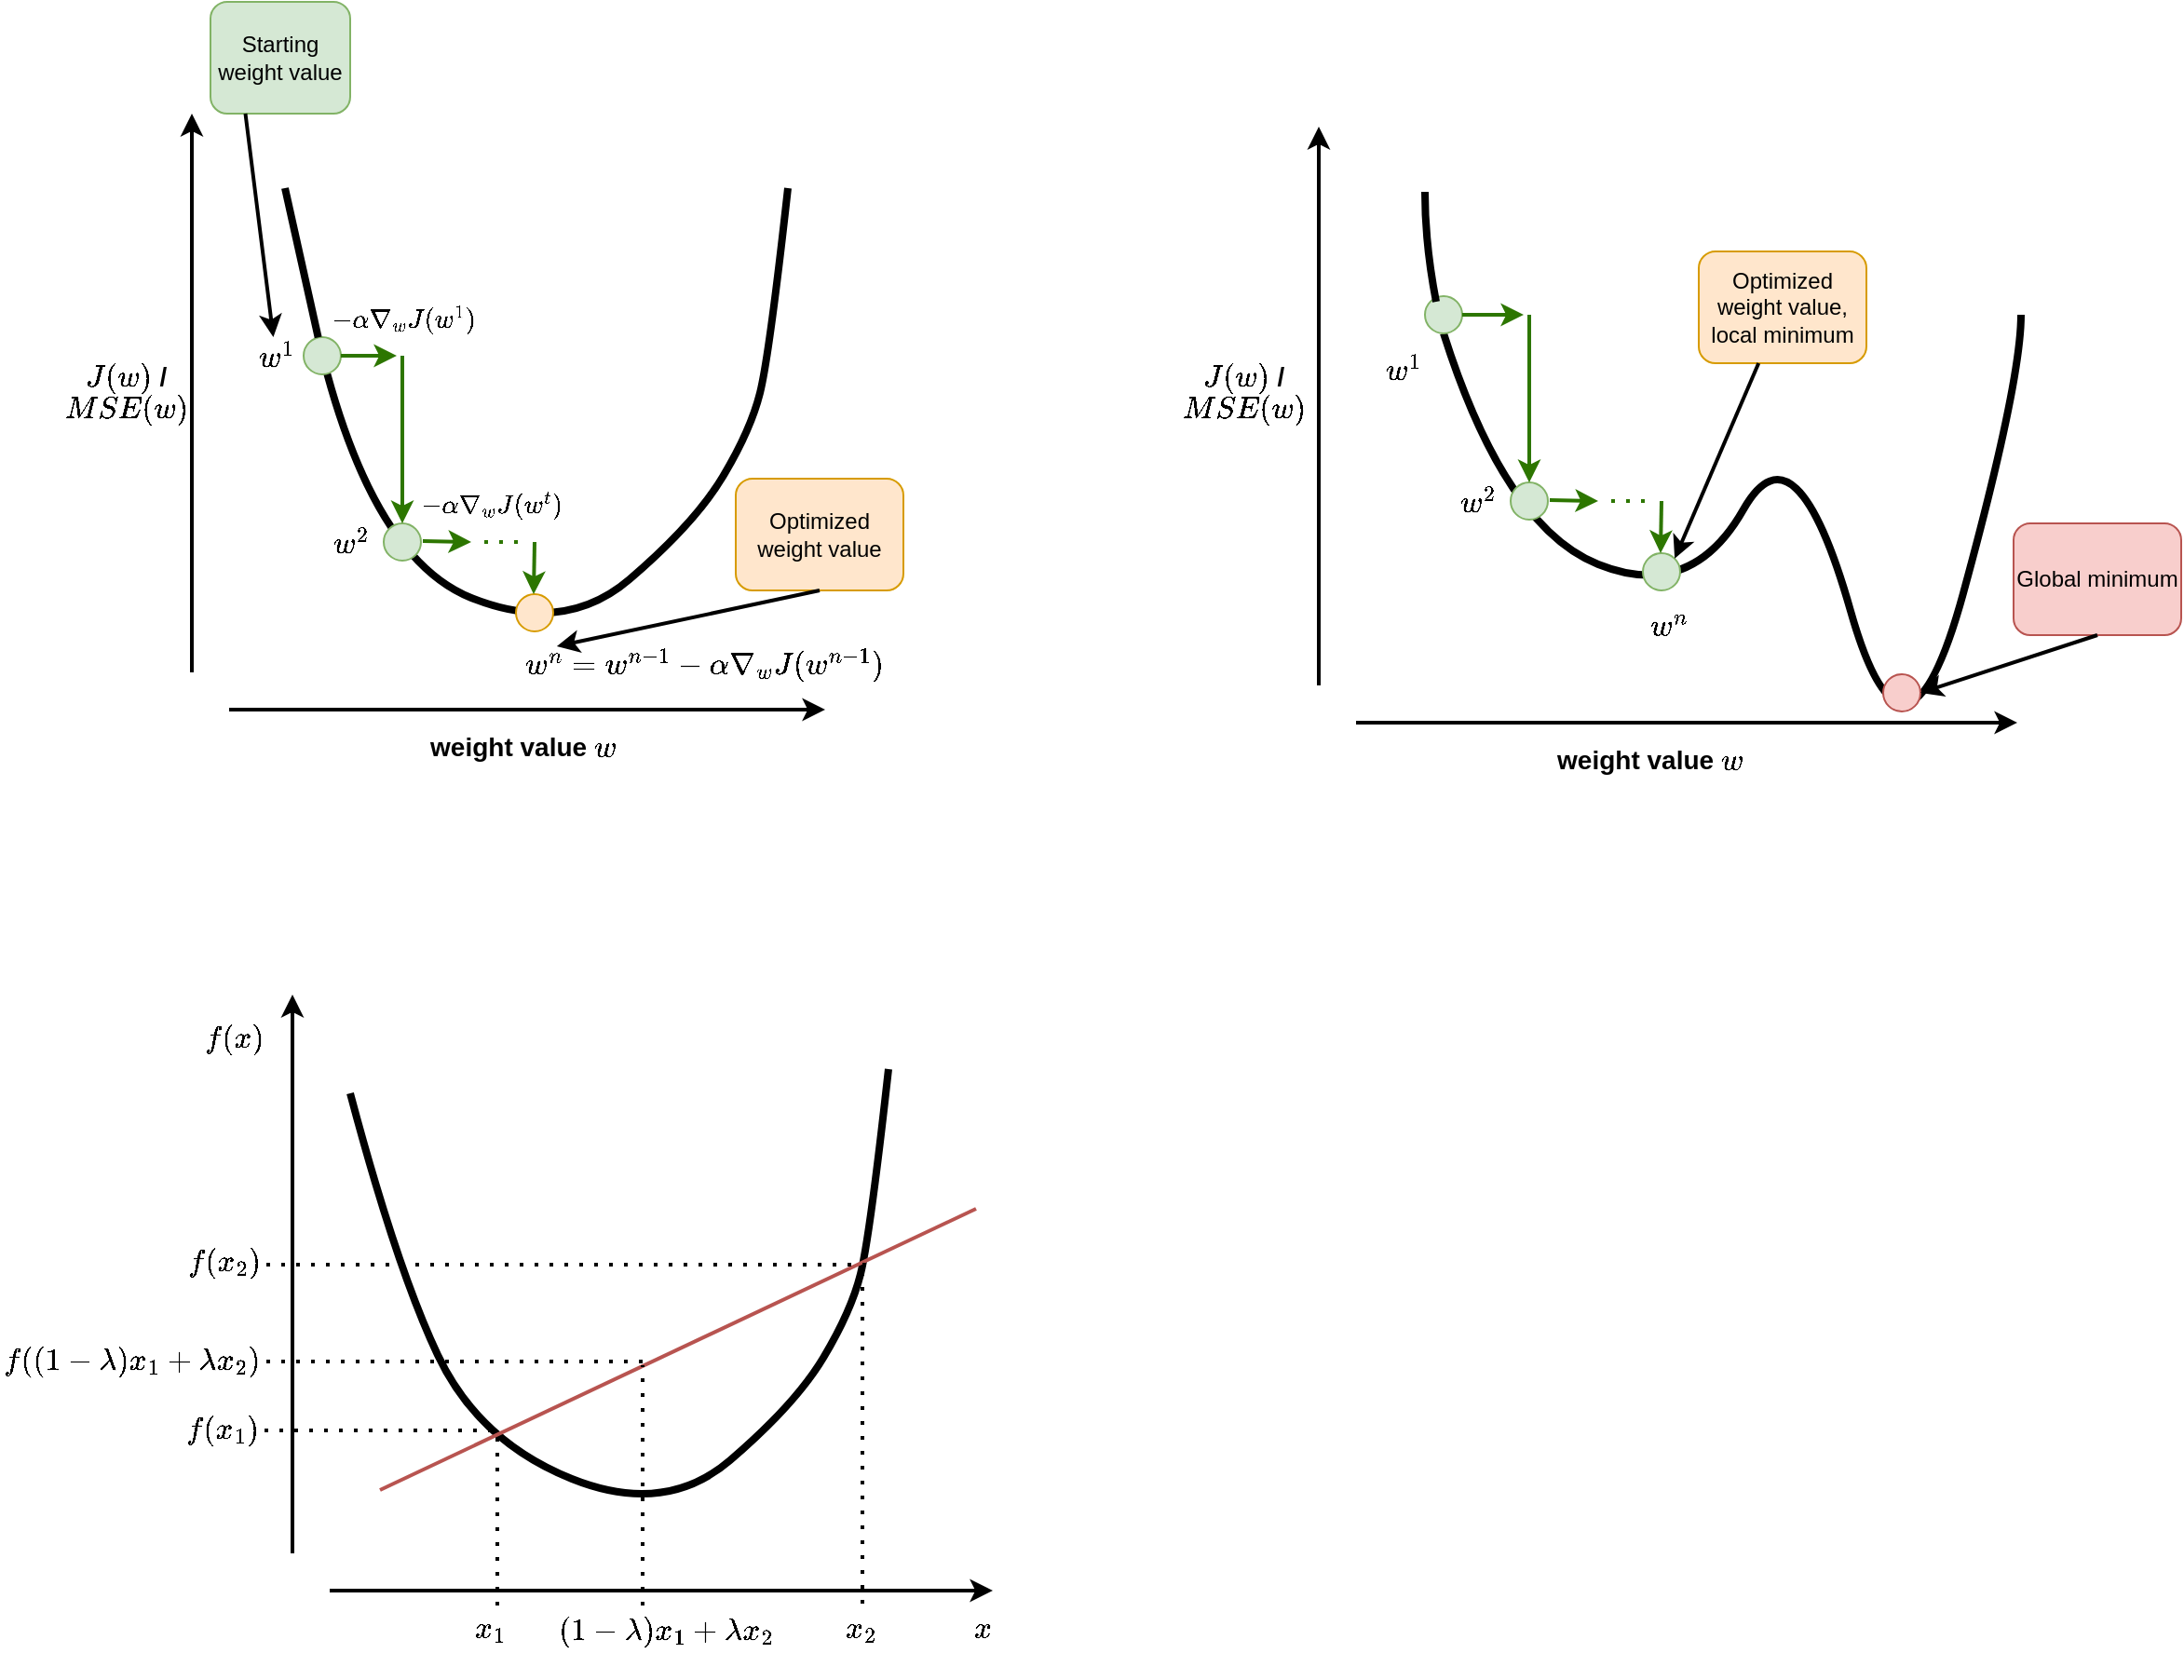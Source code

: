 <mxfile version="13.8.0" type="device"><diagram id="PL5fgw7cxpMyDK0fBGam" name="Page-1"><mxGraphModel dx="1494" dy="794" grid="0" gridSize="10" guides="1" tooltips="1" connect="1" arrows="1" fold="1" page="1" pageScale="1" pageWidth="1920" pageHeight="1200" math="1" shadow="0"><root><mxCell id="0"/><mxCell id="1" parent="0"/><mxCell id="TIYRYRD3yF5KOS8vQ_5J-1" value="" style="endArrow=classic;startArrow=none;html=1;startFill=0;strokeWidth=2;" parent="1" edge="1"><mxGeometry width="50" height="50" relative="1" as="geometry"><mxPoint x="170" y="540" as="sourcePoint"/><mxPoint x="170" y="240" as="targetPoint"/></mxGeometry></mxCell><mxCell id="TIYRYRD3yF5KOS8vQ_5J-2" value="" style="endArrow=classic;startArrow=none;html=1;startFill=0;strokeWidth=2;" parent="1" edge="1"><mxGeometry width="50" height="50" relative="1" as="geometry"><mxPoint x="190" y="560" as="sourcePoint"/><mxPoint x="510" y="560" as="targetPoint"/></mxGeometry></mxCell><mxCell id="TIYRYRD3yF5KOS8vQ_5J-5" value="" style="curved=1;endArrow=none;html=1;endFill=0;strokeWidth=4;" parent="1" source="TIYRYRD3yF5KOS8vQ_5J-9" edge="1"><mxGeometry width="50" height="50" relative="1" as="geometry"><mxPoint x="220" y="280" as="sourcePoint"/><mxPoint x="490" y="280" as="targetPoint"/><Array as="points"><mxPoint x="270" y="480"/><mxPoint x="370" y="520"/><mxPoint x="440" y="460"/><mxPoint x="470" y="410"/><mxPoint x="480" y="370"/></Array></mxGeometry></mxCell><mxCell id="TIYRYRD3yF5KOS8vQ_5J-7" value="&lt;b&gt;&lt;span style=&quot;font-size: 14px&quot;&gt;\(J(w)\) / \(MSE(w)\)&lt;br&gt;&lt;/span&gt;&lt;/b&gt;" style="text;html=1;strokeColor=none;fillColor=none;align=center;verticalAlign=middle;whiteSpace=wrap;rounded=0;" parent="1" vertex="1"><mxGeometry x="100" y="380" width="70" height="20" as="geometry"/></mxCell><mxCell id="TIYRYRD3yF5KOS8vQ_5J-8" value="&lt;font style=&quot;font-size: 14px&quot;&gt;&lt;b&gt;weight value&amp;nbsp;&lt;/b&gt;&lt;/font&gt;&lt;b style=&quot;font-size: 14px&quot;&gt;\(w\)&lt;/b&gt;" style="text;html=1;strokeColor=none;fillColor=none;align=center;verticalAlign=middle;whiteSpace=wrap;rounded=0;" parent="1" vertex="1"><mxGeometry x="273" y="570" width="150" height="20" as="geometry"/></mxCell><mxCell id="TIYRYRD3yF5KOS8vQ_5J-9" value="" style="ellipse;whiteSpace=wrap;html=1;aspect=fixed;fillColor=#d5e8d4;strokeColor=#82b366;" parent="1" vertex="1"><mxGeometry x="230" y="360" width="20" height="20" as="geometry"/></mxCell><mxCell id="TIYRYRD3yF5KOS8vQ_5J-10" value="" style="curved=1;endArrow=none;html=1;endFill=0;strokeWidth=4;" parent="1" target="TIYRYRD3yF5KOS8vQ_5J-9" edge="1"><mxGeometry width="50" height="50" relative="1" as="geometry"><mxPoint x="220" y="280" as="sourcePoint"/><mxPoint x="470" y="270" as="targetPoint"/><Array as="points"/></mxGeometry></mxCell><mxCell id="TIYRYRD3yF5KOS8vQ_5J-3" value="" style="ellipse;whiteSpace=wrap;html=1;aspect=fixed;fillColor=#d5e8d4;strokeColor=#82b366;" vertex="1" parent="1"><mxGeometry x="273" y="460" width="20" height="20" as="geometry"/></mxCell><mxCell id="TIYRYRD3yF5KOS8vQ_5J-4" value="" style="ellipse;whiteSpace=wrap;html=1;aspect=fixed;fillColor=#ffe6cc;strokeColor=#d79b00;" vertex="1" parent="1"><mxGeometry x="344" y="498" width="20" height="20" as="geometry"/></mxCell><mxCell id="TIYRYRD3yF5KOS8vQ_5J-6" value="" style="endArrow=classic;html=1;shadow=0;strokeWidth=2;exitX=1;exitY=0.5;exitDx=0;exitDy=0;fillColor=#60a917;strokeColor=#2D7600;" edge="1" parent="1" source="TIYRYRD3yF5KOS8vQ_5J-9"><mxGeometry width="50" height="50" relative="1" as="geometry"><mxPoint x="350" y="560" as="sourcePoint"/><mxPoint x="280" y="370" as="targetPoint"/></mxGeometry></mxCell><mxCell id="TIYRYRD3yF5KOS8vQ_5J-11" value="" style="endArrow=classic;html=1;shadow=0;strokeWidth=2;entryX=0.5;entryY=0;entryDx=0;entryDy=0;fillColor=#60a917;strokeColor=#2D7600;" edge="1" parent="1" target="TIYRYRD3yF5KOS8vQ_5J-3"><mxGeometry width="50" height="50" relative="1" as="geometry"><mxPoint x="283" y="370" as="sourcePoint"/><mxPoint x="400" y="290" as="targetPoint"/></mxGeometry></mxCell><mxCell id="TIYRYRD3yF5KOS8vQ_5J-12" value="" style="endArrow=classic;html=1;shadow=0;strokeWidth=2;exitX=1;exitY=0.5;exitDx=0;exitDy=0;fillColor=#60a917;strokeColor=#2D7600;" edge="1" parent="1"><mxGeometry width="50" height="50" relative="1" as="geometry"><mxPoint x="294" y="469.5" as="sourcePoint"/><mxPoint x="320" y="470" as="targetPoint"/></mxGeometry></mxCell><mxCell id="TIYRYRD3yF5KOS8vQ_5J-13" value="" style="endArrow=classic;html=1;shadow=0;strokeWidth=2;entryX=0.5;entryY=0;entryDx=0;entryDy=0;fillColor=#60a917;strokeColor=#2D7600;" edge="1" parent="1"><mxGeometry width="50" height="50" relative="1" as="geometry"><mxPoint x="354" y="470" as="sourcePoint"/><mxPoint x="353.5" y="498" as="targetPoint"/></mxGeometry></mxCell><mxCell id="TIYRYRD3yF5KOS8vQ_5J-15" value="&lt;font style=&quot;font-size: 14px&quot;&gt;&lt;b&gt;\(w^{1}\)&lt;/b&gt;&lt;/font&gt;" style="text;html=1;align=center;verticalAlign=middle;resizable=0;points=[];autosize=1;" vertex="1" parent="1"><mxGeometry x="180" y="360" width="70" height="20" as="geometry"/></mxCell><mxCell id="TIYRYRD3yF5KOS8vQ_5J-16" value="&lt;font style=&quot;font-size: 14px&quot;&gt;&lt;b&gt;\(w^{2}\)&lt;/b&gt;&lt;/font&gt;" style="text;html=1;align=center;verticalAlign=middle;resizable=0;points=[];autosize=1;" vertex="1" parent="1"><mxGeometry x="220" y="460" width="70" height="20" as="geometry"/></mxCell><mxCell id="TIYRYRD3yF5KOS8vQ_5J-17" value="&lt;font style=&quot;font-size: 14px&quot;&gt;&lt;b&gt;\(w^{n}=w^{n-1}-\alpha\nabla_{w}J(w^{n-1})\)&lt;/b&gt;&lt;/font&gt;" style="text;html=1;align=center;verticalAlign=middle;resizable=0;points=[];autosize=1;" vertex="1" parent="1"><mxGeometry x="290" y="526" width="310" height="20" as="geometry"/></mxCell><mxCell id="TIYRYRD3yF5KOS8vQ_5J-18" value="" style="endArrow=none;dashed=1;html=1;dashPattern=1 3;strokeWidth=2;shadow=0;fillColor=#60a917;strokeColor=#2D7600;" edge="1" parent="1"><mxGeometry width="50" height="50" relative="1" as="geometry"><mxPoint x="327" y="470" as="sourcePoint"/><mxPoint x="347" y="470" as="targetPoint"/></mxGeometry></mxCell><mxCell id="TIYRYRD3yF5KOS8vQ_5J-20" value="\(-\alpha \nabla_{w}J(w^1)\)" style="text;html=1;strokeColor=none;fillColor=none;align=center;verticalAlign=middle;whiteSpace=wrap;rounded=0;" vertex="1" parent="1"><mxGeometry x="156" y="340" width="256" height="20" as="geometry"/></mxCell><mxCell id="TIYRYRD3yF5KOS8vQ_5J-22" value="\(-\alpha \nabla_{w}J(w^t)\)" style="text;html=1;strokeColor=none;fillColor=none;align=center;verticalAlign=middle;whiteSpace=wrap;rounded=0;" vertex="1" parent="1"><mxGeometry x="203" y="440" width="256" height="20" as="geometry"/></mxCell><mxCell id="TIYRYRD3yF5KOS8vQ_5J-26" value="Starting weight value" style="rounded=1;whiteSpace=wrap;html=1;glass=0;shadow=0;fillColor=#d5e8d4;strokeColor=#82b366;" vertex="1" parent="1"><mxGeometry x="180" y="180" width="75" height="60" as="geometry"/></mxCell><mxCell id="TIYRYRD3yF5KOS8vQ_5J-27" value="" style="endArrow=classic;html=1;shadow=0;strokeWidth=2;exitX=0.25;exitY=1;exitDx=0;exitDy=0;" edge="1" parent="1" source="TIYRYRD3yF5KOS8vQ_5J-26" target="TIYRYRD3yF5KOS8vQ_5J-15"><mxGeometry width="50" height="50" relative="1" as="geometry"><mxPoint x="330" y="520" as="sourcePoint"/><mxPoint x="380" y="470" as="targetPoint"/></mxGeometry></mxCell><mxCell id="TIYRYRD3yF5KOS8vQ_5J-28" value="Optimized weight value" style="rounded=1;whiteSpace=wrap;html=1;glass=0;shadow=0;fillColor=#ffe6cc;strokeColor=#d79b00;" vertex="1" parent="1"><mxGeometry x="462" y="436" width="90" height="60" as="geometry"/></mxCell><mxCell id="TIYRYRD3yF5KOS8vQ_5J-29" value="" style="endArrow=classic;html=1;shadow=0;strokeWidth=2;exitX=0.5;exitY=1;exitDx=0;exitDy=0;entryX=0.245;entryY=0;entryDx=0;entryDy=0;entryPerimeter=0;" edge="1" parent="1" source="TIYRYRD3yF5KOS8vQ_5J-28" target="TIYRYRD3yF5KOS8vQ_5J-17"><mxGeometry width="50" height="50" relative="1" as="geometry"><mxPoint x="195" y="220" as="sourcePoint"/><mxPoint x="223.125" y="370" as="targetPoint"/></mxGeometry></mxCell><mxCell id="TIYRYRD3yF5KOS8vQ_5J-30" value="" style="endArrow=classic;startArrow=none;html=1;startFill=0;strokeWidth=2;" edge="1" parent="1"><mxGeometry width="50" height="50" relative="1" as="geometry"><mxPoint x="775" y="547" as="sourcePoint"/><mxPoint x="775" y="247" as="targetPoint"/></mxGeometry></mxCell><mxCell id="TIYRYRD3yF5KOS8vQ_5J-31" value="" style="endArrow=classic;startArrow=none;html=1;startFill=0;strokeWidth=2;" edge="1" parent="1"><mxGeometry width="50" height="50" relative="1" as="geometry"><mxPoint x="795" y="567" as="sourcePoint"/><mxPoint x="1150" y="567" as="targetPoint"/></mxGeometry></mxCell><mxCell id="TIYRYRD3yF5KOS8vQ_5J-32" value="" style="curved=1;endArrow=none;html=1;endFill=0;strokeWidth=4;exitX=0.5;exitY=1;exitDx=0;exitDy=0;" edge="1" parent="1" source="TIYRYRD3yF5KOS8vQ_5J-35"><mxGeometry width="50" height="50" relative="1" as="geometry"><mxPoint x="847.11" y="332.775" as="sourcePoint"/><mxPoint x="1152" y="348" as="targetPoint"/><Array as="points"><mxPoint x="875" y="462"/><mxPoint x="975" y="502"/><mxPoint x="1031" y="403"/><mxPoint x="1090" y="611"/><mxPoint x="1152" y="384"/></Array></mxGeometry></mxCell><mxCell id="TIYRYRD3yF5KOS8vQ_5J-34" value="&lt;font style=&quot;font-size: 14px&quot;&gt;&lt;b&gt;weight value&amp;nbsp;&lt;/b&gt;&lt;/font&gt;&lt;b style=&quot;font-size: 14px&quot;&gt;\(w\)&lt;/b&gt;" style="text;html=1;strokeColor=none;fillColor=none;align=center;verticalAlign=middle;whiteSpace=wrap;rounded=0;" vertex="1" parent="1"><mxGeometry x="878" y="577" width="150" height="20" as="geometry"/></mxCell><mxCell id="TIYRYRD3yF5KOS8vQ_5J-35" value="" style="ellipse;whiteSpace=wrap;html=1;aspect=fixed;fillColor=#d5e8d4;strokeColor=#82b366;" vertex="1" parent="1"><mxGeometry x="832" y="338" width="20" height="20" as="geometry"/></mxCell><mxCell id="TIYRYRD3yF5KOS8vQ_5J-36" value="" style="curved=1;endArrow=none;html=1;endFill=0;strokeWidth=4;" edge="1" parent="1"><mxGeometry width="50" height="50" relative="1" as="geometry"><mxPoint x="832" y="282" as="sourcePoint"/><mxPoint x="838" y="341" as="targetPoint"/><Array as="points"><mxPoint x="832" y="310"/></Array></mxGeometry></mxCell><mxCell id="TIYRYRD3yF5KOS8vQ_5J-37" value="" style="ellipse;whiteSpace=wrap;html=1;aspect=fixed;fillColor=#d5e8d4;strokeColor=#82b366;" vertex="1" parent="1"><mxGeometry x="878" y="438" width="20" height="20" as="geometry"/></mxCell><mxCell id="TIYRYRD3yF5KOS8vQ_5J-38" value="" style="ellipse;whiteSpace=wrap;html=1;aspect=fixed;fillColor=#d5e8d4;strokeColor=#82b366;" vertex="1" parent="1"><mxGeometry x="949" y="476" width="20" height="20" as="geometry"/></mxCell><mxCell id="TIYRYRD3yF5KOS8vQ_5J-39" value="" style="endArrow=classic;html=1;shadow=0;strokeWidth=2;exitX=1;exitY=0.5;exitDx=0;exitDy=0;fillColor=#60a917;strokeColor=#2D7600;" edge="1" parent="1" source="TIYRYRD3yF5KOS8vQ_5J-35"><mxGeometry width="50" height="50" relative="1" as="geometry"><mxPoint x="955" y="538" as="sourcePoint"/><mxPoint x="885" y="348" as="targetPoint"/></mxGeometry></mxCell><mxCell id="TIYRYRD3yF5KOS8vQ_5J-40" value="" style="endArrow=classic;html=1;shadow=0;strokeWidth=2;entryX=0.5;entryY=0;entryDx=0;entryDy=0;fillColor=#60a917;strokeColor=#2D7600;" edge="1" parent="1" target="TIYRYRD3yF5KOS8vQ_5J-37"><mxGeometry width="50" height="50" relative="1" as="geometry"><mxPoint x="888" y="348" as="sourcePoint"/><mxPoint x="1005" y="268" as="targetPoint"/></mxGeometry></mxCell><mxCell id="TIYRYRD3yF5KOS8vQ_5J-41" value="" style="endArrow=classic;html=1;shadow=0;strokeWidth=2;exitX=1;exitY=0.5;exitDx=0;exitDy=0;fillColor=#60a917;strokeColor=#2D7600;" edge="1" parent="1"><mxGeometry width="50" height="50" relative="1" as="geometry"><mxPoint x="899" y="447.5" as="sourcePoint"/><mxPoint x="925" y="448" as="targetPoint"/></mxGeometry></mxCell><mxCell id="TIYRYRD3yF5KOS8vQ_5J-42" value="" style="endArrow=classic;html=1;shadow=0;strokeWidth=2;entryX=0.5;entryY=0;entryDx=0;entryDy=0;fillColor=#60a917;strokeColor=#2D7600;" edge="1" parent="1"><mxGeometry width="50" height="50" relative="1" as="geometry"><mxPoint x="959" y="448" as="sourcePoint"/><mxPoint x="958.5" y="476" as="targetPoint"/></mxGeometry></mxCell><mxCell id="TIYRYRD3yF5KOS8vQ_5J-43" value="&lt;font style=&quot;font-size: 14px&quot;&gt;&lt;b&gt;\(w^{1}\)&lt;/b&gt;&lt;/font&gt;" style="text;html=1;align=center;verticalAlign=middle;resizable=0;points=[];autosize=1;" vertex="1" parent="1"><mxGeometry x="785" y="367" width="70" height="20" as="geometry"/></mxCell><mxCell id="TIYRYRD3yF5KOS8vQ_5J-44" value="&lt;font style=&quot;font-size: 14px&quot;&gt;&lt;b&gt;\(w^{2}\)&lt;/b&gt;&lt;/font&gt;" style="text;html=1;align=center;verticalAlign=middle;resizable=0;points=[];autosize=1;" vertex="1" parent="1"><mxGeometry x="825" y="438" width="70" height="20" as="geometry"/></mxCell><mxCell id="TIYRYRD3yF5KOS8vQ_5J-45" value="&lt;font style=&quot;font-size: 14px&quot;&gt;&lt;b&gt;\(w^{n}\)&lt;/b&gt;&lt;/font&gt;" style="text;html=1;align=center;verticalAlign=middle;resizable=0;points=[];autosize=1;" vertex="1" parent="1"><mxGeometry x="930" y="505" width="66" height="19" as="geometry"/></mxCell><mxCell id="TIYRYRD3yF5KOS8vQ_5J-46" value="" style="endArrow=none;dashed=1;html=1;dashPattern=1 3;strokeWidth=2;shadow=0;fillColor=#60a917;strokeColor=#2D7600;" edge="1" parent="1"><mxGeometry width="50" height="50" relative="1" as="geometry"><mxPoint x="932" y="448" as="sourcePoint"/><mxPoint x="952" y="448" as="targetPoint"/></mxGeometry></mxCell><mxCell id="TIYRYRD3yF5KOS8vQ_5J-53" value="" style="ellipse;whiteSpace=wrap;html=1;aspect=fixed;fillColor=#f8cecc;strokeColor=#b85450;" vertex="1" parent="1"><mxGeometry x="1078" y="541" width="20" height="20" as="geometry"/></mxCell><mxCell id="TIYRYRD3yF5KOS8vQ_5J-54" value="Global minimum" style="rounded=1;whiteSpace=wrap;html=1;glass=0;shadow=0;fillColor=#f8cecc;strokeColor=#b85450;" vertex="1" parent="1"><mxGeometry x="1148" y="460" width="90" height="60" as="geometry"/></mxCell><mxCell id="TIYRYRD3yF5KOS8vQ_5J-55" value="" style="endArrow=classic;html=1;shadow=0;strokeWidth=2;exitX=0.5;exitY=1;exitDx=0;exitDy=0;entryX=1;entryY=0.5;entryDx=0;entryDy=0;" edge="1" parent="1" source="TIYRYRD3yF5KOS8vQ_5J-54" target="TIYRYRD3yF5KOS8vQ_5J-53"><mxGeometry width="50" height="50" relative="1" as="geometry"><mxPoint x="1200" y="241" as="sourcePoint"/><mxPoint x="1215" y="361" as="targetPoint"/></mxGeometry></mxCell><mxCell id="TIYRYRD3yF5KOS8vQ_5J-56" value="Optimized weight value, local minimum" style="rounded=1;whiteSpace=wrap;html=1;glass=0;shadow=0;fillColor=#ffe6cc;strokeColor=#d79b00;" vertex="1" parent="1"><mxGeometry x="979" y="314" width="90" height="60" as="geometry"/></mxCell><mxCell id="TIYRYRD3yF5KOS8vQ_5J-57" value="" style="endArrow=classic;html=1;shadow=0;strokeWidth=2;entryX=1;entryY=0;entryDx=0;entryDy=0;" edge="1" parent="1" source="TIYRYRD3yF5KOS8vQ_5J-56" target="TIYRYRD3yF5KOS8vQ_5J-38"><mxGeometry width="50" height="50" relative="1" as="geometry"><mxPoint x="1292.05" y="221" as="sourcePoint"/><mxPoint x="1151" y="251" as="targetPoint"/></mxGeometry></mxCell><mxCell id="TIYRYRD3yF5KOS8vQ_5J-59" value="" style="endArrow=classic;startArrow=none;html=1;startFill=0;strokeWidth=2;" edge="1" parent="1"><mxGeometry width="50" height="50" relative="1" as="geometry"><mxPoint x="224" y="1013" as="sourcePoint"/><mxPoint x="224" y="713" as="targetPoint"/></mxGeometry></mxCell><mxCell id="TIYRYRD3yF5KOS8vQ_5J-60" value="" style="endArrow=classic;startArrow=none;html=1;startFill=0;strokeWidth=2;" edge="1" parent="1"><mxGeometry width="50" height="50" relative="1" as="geometry"><mxPoint x="244" y="1033" as="sourcePoint"/><mxPoint x="600" y="1033" as="targetPoint"/></mxGeometry></mxCell><mxCell id="TIYRYRD3yF5KOS8vQ_5J-61" value="" style="curved=1;endArrow=none;html=1;endFill=0;strokeWidth=4;" edge="1" parent="1"><mxGeometry width="50" height="50" relative="1" as="geometry"><mxPoint x="255" y="766" as="sourcePoint"/><mxPoint x="544" y="753" as="targetPoint"/><Array as="points"><mxPoint x="280" y="860"/><mxPoint x="324" y="953"/><mxPoint x="424" y="993"/><mxPoint x="494" y="933"/><mxPoint x="524" y="883"/><mxPoint x="534" y="843"/></Array></mxGeometry></mxCell><mxCell id="TIYRYRD3yF5KOS8vQ_5J-62" value="&lt;span style=&quot;font-size: 14px&quot;&gt;&lt;b&gt;\(f(x)\)&lt;/b&gt;&lt;/span&gt;" style="text;html=1;strokeColor=none;fillColor=none;align=center;verticalAlign=middle;whiteSpace=wrap;rounded=0;" vertex="1" parent="1"><mxGeometry x="158" y="727" width="70" height="20" as="geometry"/></mxCell><mxCell id="TIYRYRD3yF5KOS8vQ_5J-81" value="" style="endArrow=none;html=1;shadow=0;strokeWidth=2;fillColor=#f8cecc;strokeColor=#b85450;" edge="1" parent="1"><mxGeometry width="50" height="50" relative="1" as="geometry"><mxPoint x="271" y="979" as="sourcePoint"/><mxPoint x="591" y="828" as="targetPoint"/></mxGeometry></mxCell><mxCell id="TIYRYRD3yF5KOS8vQ_5J-82" value="" style="endArrow=none;dashed=1;html=1;dashPattern=1 3;strokeWidth=2;shadow=0;" edge="1" parent="1"><mxGeometry width="50" height="50" relative="1" as="geometry"><mxPoint x="210" y="858" as="sourcePoint"/><mxPoint x="534" y="858" as="targetPoint"/></mxGeometry></mxCell><mxCell id="TIYRYRD3yF5KOS8vQ_5J-83" value="" style="endArrow=none;dashed=1;html=1;dashPattern=1 3;strokeWidth=2;shadow=0;" edge="1" parent="1"><mxGeometry width="50" height="50" relative="1" as="geometry"><mxPoint x="209" y="947" as="sourcePoint"/><mxPoint x="337" y="947" as="targetPoint"/></mxGeometry></mxCell><mxCell id="TIYRYRD3yF5KOS8vQ_5J-84" value="" style="endArrow=none;dashed=1;html=1;dashPattern=1 3;strokeWidth=2;shadow=0;" edge="1" parent="1"><mxGeometry width="50" height="50" relative="1" as="geometry"><mxPoint x="334" y="1041" as="sourcePoint"/><mxPoint x="334" y="951" as="targetPoint"/></mxGeometry></mxCell><mxCell id="TIYRYRD3yF5KOS8vQ_5J-85" value="" style="endArrow=none;dashed=1;html=1;dashPattern=1 3;strokeWidth=2;shadow=0;" edge="1" parent="1"><mxGeometry width="50" height="50" relative="1" as="geometry"><mxPoint x="530" y="1040" as="sourcePoint"/><mxPoint x="530" y="860" as="targetPoint"/></mxGeometry></mxCell><mxCell id="TIYRYRD3yF5KOS8vQ_5J-86" value="&lt;span style=&quot;font-size: 14px&quot;&gt;&lt;b&gt;\(x_2\)&lt;/b&gt;&lt;/span&gt;" style="text;html=1;strokeColor=none;fillColor=none;align=center;verticalAlign=middle;whiteSpace=wrap;rounded=0;" vertex="1" parent="1"><mxGeometry x="454" y="1043" width="150" height="20" as="geometry"/></mxCell><mxCell id="TIYRYRD3yF5KOS8vQ_5J-87" value="&lt;span style=&quot;font-size: 14px&quot;&gt;&lt;b&gt;\(x_1\)&lt;/b&gt;&lt;/span&gt;" style="text;html=1;strokeColor=none;fillColor=none;align=center;verticalAlign=middle;whiteSpace=wrap;rounded=0;" vertex="1" parent="1"><mxGeometry x="255" y="1043" width="150" height="20" as="geometry"/></mxCell><mxCell id="TIYRYRD3yF5KOS8vQ_5J-89" value="&lt;span style=&quot;font-size: 14px&quot;&gt;&lt;b&gt;\(x\)&lt;/b&gt;&lt;/span&gt;" style="text;html=1;strokeColor=none;fillColor=none;align=center;verticalAlign=middle;whiteSpace=wrap;rounded=0;" vertex="1" parent="1"><mxGeometry x="520" y="1043" width="150" height="20" as="geometry"/></mxCell><mxCell id="TIYRYRD3yF5KOS8vQ_5J-90" value="&lt;b&gt;&lt;span style=&quot;font-size: 14px&quot;&gt;\(J(w)\) / \(MSE(w)\)&lt;br&gt;&lt;/span&gt;&lt;/b&gt;" style="text;html=1;strokeColor=none;fillColor=none;align=center;verticalAlign=middle;whiteSpace=wrap;rounded=0;" vertex="1" parent="1"><mxGeometry x="700" y="380" width="70" height="20" as="geometry"/></mxCell><mxCell id="TIYRYRD3yF5KOS8vQ_5J-91" value="" style="endArrow=none;dashed=1;html=1;dashPattern=1 3;strokeWidth=2;shadow=0;" edge="1" parent="1"><mxGeometry width="50" height="50" relative="1" as="geometry"><mxPoint x="412" y="1041" as="sourcePoint"/><mxPoint x="412" y="912" as="targetPoint"/></mxGeometry></mxCell><mxCell id="TIYRYRD3yF5KOS8vQ_5J-92" value="" style="endArrow=none;dashed=1;html=1;dashPattern=1 3;strokeWidth=2;shadow=0;" edge="1" parent="1"><mxGeometry width="50" height="50" relative="1" as="geometry"><mxPoint x="210" y="910" as="sourcePoint"/><mxPoint x="412" y="910" as="targetPoint"/></mxGeometry></mxCell><mxCell id="TIYRYRD3yF5KOS8vQ_5J-93" value="&lt;span style=&quot;font-size: 14px&quot;&gt;&lt;b&gt;\(f(x_1)\)&lt;/b&gt;&lt;/span&gt;" style="text;html=1;strokeColor=none;fillColor=none;align=center;verticalAlign=middle;whiteSpace=wrap;rounded=0;" vertex="1" parent="1"><mxGeometry x="152" y="937" width="70" height="20" as="geometry"/></mxCell><mxCell id="TIYRYRD3yF5KOS8vQ_5J-94" value="&lt;span style=&quot;font-size: 14px&quot;&gt;&lt;b&gt;\(f(x_2)\)&lt;/b&gt;&lt;/span&gt;" style="text;html=1;strokeColor=none;fillColor=none;align=center;verticalAlign=middle;whiteSpace=wrap;rounded=0;" vertex="1" parent="1"><mxGeometry x="153" y="847" width="70" height="20" as="geometry"/></mxCell><mxCell id="TIYRYRD3yF5KOS8vQ_5J-95" value="&lt;span style=&quot;font-size: 14px&quot;&gt;&lt;b&gt;\(f((1-\lambda)x_1+\lambda x_2)\)&lt;/b&gt;&lt;/span&gt;" style="text;html=1;strokeColor=none;fillColor=none;align=center;verticalAlign=middle;whiteSpace=wrap;rounded=0;" vertex="1" parent="1"><mxGeometry x="103" y="900" width="70" height="20" as="geometry"/></mxCell><mxCell id="TIYRYRD3yF5KOS8vQ_5J-96" value="&lt;span style=&quot;font-size: 14px&quot;&gt;&lt;b&gt;\((1-\lambda)x_1+\lambda x_2\)&lt;/b&gt;&lt;/span&gt;" style="text;html=1;strokeColor=none;fillColor=none;align=center;verticalAlign=middle;whiteSpace=wrap;rounded=0;" vertex="1" parent="1"><mxGeometry x="350" y="1045" width="150" height="20" as="geometry"/></mxCell></root></mxGraphModel></diagram></mxfile>
